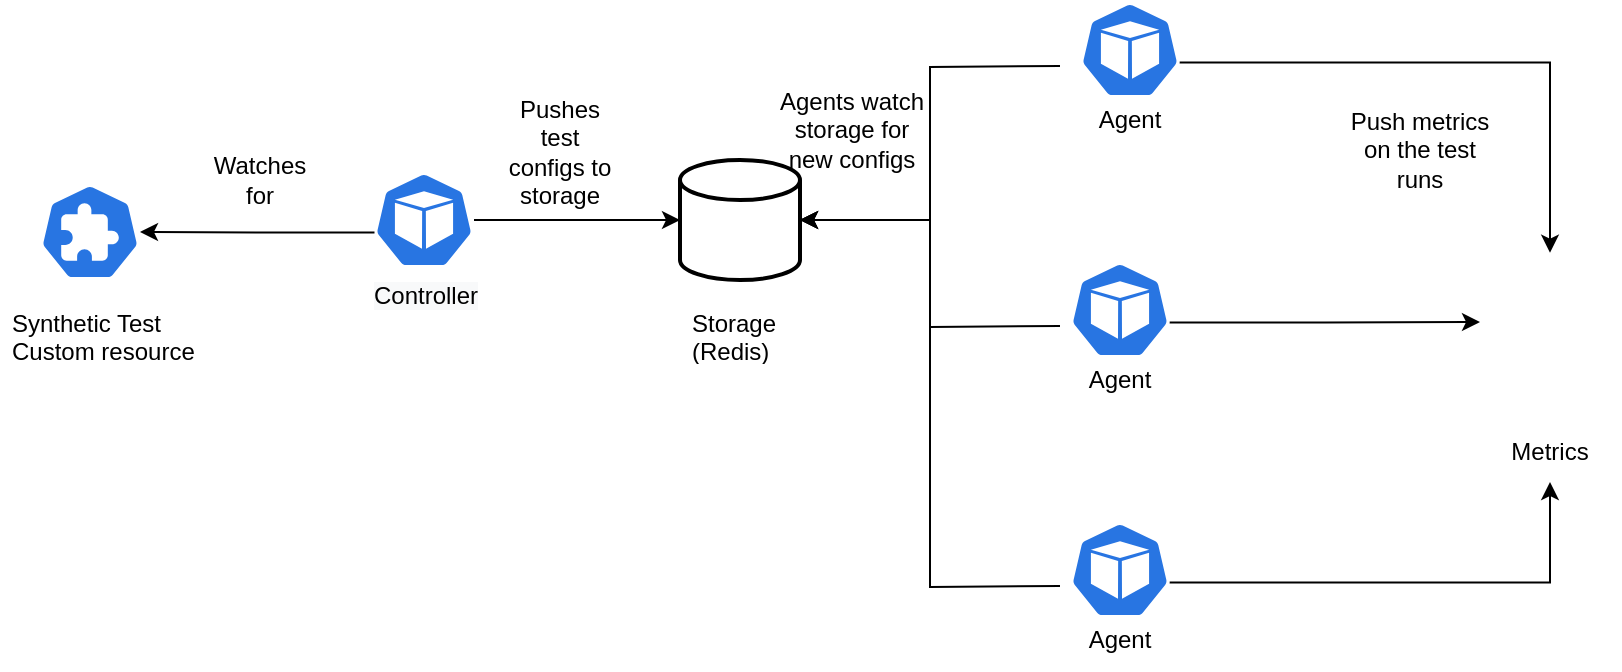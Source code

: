 <mxfile version="20.2.3" type="device"><diagram id="6cSx0CoZQmxpaEUViQV-" name="Page-1"><mxGraphModel dx="1527" dy="908" grid="1" gridSize="10" guides="1" tooltips="1" connect="1" arrows="1" fold="1" page="1" pageScale="1" pageWidth="3300" pageHeight="2339" math="0" shadow="0"><root><mxCell id="0"/><mxCell id="1" parent="0"/><mxCell id="lJSXt8AueImcSWqcoCBB-5" value="" style="sketch=0;html=1;dashed=0;whitespace=wrap;fillColor=#2875E2;strokeColor=#ffffff;points=[[0.005,0.63,0],[0.1,0.2,0],[0.9,0.2,0],[0.5,0,0],[0.995,0.63,0],[0.72,0.99,0],[0.5,1,0],[0.28,0.99,0]];shape=mxgraph.kubernetes.icon;prIcon=crd" parent="1" vertex="1"><mxGeometry x="70" y="261" width="50" height="48" as="geometry"/></mxCell><mxCell id="lJSXt8AueImcSWqcoCBB-34" value="" style="group" parent="1" vertex="1" connectable="0"><mxGeometry x="235" y="255" width="52" height="78" as="geometry"/></mxCell><mxCell id="lJSXt8AueImcSWqcoCBB-31" value="&lt;span style=&quot;color: rgb(0, 0, 0); font-family: Helvetica; font-size: 12px; font-style: normal; font-variant-ligatures: normal; font-variant-caps: normal; font-weight: 400; letter-spacing: normal; orphans: 2; text-align: center; text-indent: 0px; text-transform: none; widows: 2; word-spacing: 0px; -webkit-text-stroke-width: 0px; background-color: rgb(248, 249, 250); text-decoration-thickness: initial; text-decoration-style: initial; text-decoration-color: initial; float: none; display: inline !important;&quot;&gt;Controller&lt;/span&gt;" style="text;whiteSpace=wrap;html=1;" parent="lJSXt8AueImcSWqcoCBB-34" vertex="1"><mxGeometry y="48" width="40" height="30" as="geometry"/></mxCell><mxCell id="lJSXt8AueImcSWqcoCBB-32" value="" style="sketch=0;html=1;dashed=0;whitespace=wrap;fillColor=#2875E2;strokeColor=#ffffff;points=[[0.005,0.63,0],[0.1,0.2,0],[0.9,0.2,0],[0.5,0,0],[0.995,0.63,0],[0.72,0.99,0],[0.5,1,0],[0.28,0.99,0]];shape=mxgraph.kubernetes.icon;prIcon=pod" parent="lJSXt8AueImcSWqcoCBB-34" vertex="1"><mxGeometry x="2" width="50" height="48" as="geometry"/></mxCell><mxCell id="lJSXt8AueImcSWqcoCBB-35" value="" style="strokeWidth=2;html=1;shape=mxgraph.flowchart.database;whiteSpace=wrap;" parent="1" vertex="1"><mxGeometry x="390" y="249" width="60" height="60" as="geometry"/></mxCell><mxCell id="lJSXt8AueImcSWqcoCBB-36" value="Storage &#10;(Redis)" style="text;strokeColor=none;fillColor=none;spacingLeft=4;spacingRight=4;overflow=hidden;rotatable=0;points=[[0,0.5],[1,0.5]];portConstraint=eastwest;fontSize=12;" parent="1" vertex="1"><mxGeometry x="390" y="317" width="60" height="30" as="geometry"/></mxCell><mxCell id="lJSXt8AueImcSWqcoCBB-38" style="edgeStyle=orthogonalEdgeStyle;rounded=0;orthogonalLoop=1;jettySize=auto;html=1;" parent="1" source="lJSXt8AueImcSWqcoCBB-32" target="lJSXt8AueImcSWqcoCBB-35" edge="1"><mxGeometry relative="1" as="geometry"/></mxCell><mxCell id="lJSXt8AueImcSWqcoCBB-40" style="edgeStyle=orthogonalEdgeStyle;rounded=0;orthogonalLoop=1;jettySize=auto;html=1;entryX=1;entryY=0.5;entryDx=0;entryDy=0;entryPerimeter=0;" parent="1" target="lJSXt8AueImcSWqcoCBB-35" edge="1"><mxGeometry relative="1" as="geometry"><mxPoint x="510" y="300" as="targetPoint"/><mxPoint x="580" y="332" as="sourcePoint"/></mxGeometry></mxCell><mxCell id="lJSXt8AueImcSWqcoCBB-41" style="edgeStyle=orthogonalEdgeStyle;rounded=0;orthogonalLoop=1;jettySize=auto;html=1;entryX=1;entryY=0.5;entryDx=0;entryDy=0;entryPerimeter=0;" parent="1" target="lJSXt8AueImcSWqcoCBB-35" edge="1"><mxGeometry relative="1" as="geometry"><mxPoint x="580" y="202" as="sourcePoint"/></mxGeometry></mxCell><mxCell id="lJSXt8AueImcSWqcoCBB-43" style="edgeStyle=orthogonalEdgeStyle;rounded=0;orthogonalLoop=1;jettySize=auto;html=1;entryX=1;entryY=0.5;entryDx=0;entryDy=0;entryPerimeter=0;" parent="1" target="lJSXt8AueImcSWqcoCBB-35" edge="1"><mxGeometry relative="1" as="geometry"><mxPoint x="580" y="462" as="sourcePoint"/></mxGeometry></mxCell><mxCell id="lJSXt8AueImcSWqcoCBB-44" value="Synthetic Test &#10;Custom resource" style="text;strokeColor=none;fillColor=none;spacingLeft=4;spacingRight=4;overflow=hidden;rotatable=0;points=[[0,0.5],[1,0.5]];portConstraint=eastwest;fontSize=12;" parent="1" vertex="1"><mxGeometry x="50" y="317" width="120" height="30" as="geometry"/></mxCell><mxCell id="lJSXt8AueImcSWqcoCBB-37" style="edgeStyle=orthogonalEdgeStyle;rounded=0;orthogonalLoop=1;jettySize=auto;html=1;exitX=0.005;exitY=0.63;exitDx=0;exitDy=0;exitPerimeter=0;" parent="1" source="lJSXt8AueImcSWqcoCBB-32" target="lJSXt8AueImcSWqcoCBB-5" edge="1"><mxGeometry relative="1" as="geometry"/></mxCell><mxCell id="lJSXt8AueImcSWqcoCBB-45" value="Watches for" style="text;html=1;strokeColor=none;fillColor=none;align=center;verticalAlign=middle;whiteSpace=wrap;rounded=0;" parent="1" vertex="1"><mxGeometry x="150" y="244" width="60" height="30" as="geometry"/></mxCell><mxCell id="lJSXt8AueImcSWqcoCBB-46" value="Pushes test configs to storage" style="text;html=1;strokeColor=none;fillColor=none;align=center;verticalAlign=middle;whiteSpace=wrap;rounded=0;" parent="1" vertex="1"><mxGeometry x="300" y="230" width="60" height="30" as="geometry"/></mxCell><mxCell id="lJSXt8AueImcSWqcoCBB-47" value="Agents watch storage for new configs" style="text;html=1;strokeColor=none;fillColor=none;align=center;verticalAlign=middle;whiteSpace=wrap;rounded=0;" parent="1" vertex="1"><mxGeometry x="436" y="204" width="80" height="60" as="geometry"/></mxCell><mxCell id="YjcxN0EaKPI-2ZkHDJ_A-4" style="edgeStyle=orthogonalEdgeStyle;rounded=0;orthogonalLoop=1;jettySize=auto;html=1;entryX=0.5;entryY=0;entryDx=0;entryDy=0;exitX=0.995;exitY=0.63;exitDx=0;exitDy=0;exitPerimeter=0;" edge="1" parent="1" source="YjcxN0EaKPI-2ZkHDJ_A-9" target="YjcxN0EaKPI-2ZkHDJ_A-2"><mxGeometry relative="1" as="geometry"><mxPoint x="700" y="202" as="sourcePoint"/></mxGeometry></mxCell><mxCell id="YjcxN0EaKPI-2ZkHDJ_A-5" style="edgeStyle=orthogonalEdgeStyle;rounded=0;orthogonalLoop=1;jettySize=auto;html=1;entryX=0;entryY=0.5;entryDx=0;entryDy=0;exitX=0.995;exitY=0.63;exitDx=0;exitDy=0;exitPerimeter=0;" edge="1" parent="1" source="YjcxN0EaKPI-2ZkHDJ_A-12" target="YjcxN0EaKPI-2ZkHDJ_A-2"><mxGeometry relative="1" as="geometry"><mxPoint x="705" y="329.059" as="sourcePoint"/></mxGeometry></mxCell><mxCell id="YjcxN0EaKPI-2ZkHDJ_A-6" style="edgeStyle=orthogonalEdgeStyle;rounded=0;orthogonalLoop=1;jettySize=auto;html=1;entryX=0.5;entryY=1;entryDx=0;entryDy=0;exitX=0.995;exitY=0.63;exitDx=0;exitDy=0;exitPerimeter=0;" edge="1" parent="1" source="YjcxN0EaKPI-2ZkHDJ_A-15" target="YjcxN0EaKPI-2ZkHDJ_A-3"><mxGeometry relative="1" as="geometry"><mxPoint x="705" y="459.059" as="sourcePoint"/></mxGeometry></mxCell><mxCell id="YjcxN0EaKPI-2ZkHDJ_A-7" value="Push metrics on the test runs" style="text;html=1;strokeColor=none;fillColor=none;align=center;verticalAlign=middle;whiteSpace=wrap;rounded=0;" vertex="1" parent="1"><mxGeometry x="720" y="214" width="80" height="60" as="geometry"/></mxCell><mxCell id="YjcxN0EaKPI-2ZkHDJ_A-10" value="" style="group" vertex="1" connectable="0" parent="1"><mxGeometry x="585" y="170" width="60" height="74" as="geometry"/></mxCell><mxCell id="YjcxN0EaKPI-2ZkHDJ_A-9" value="" style="sketch=0;html=1;dashed=0;whitespace=wrap;fillColor=#2875E2;strokeColor=#ffffff;points=[[0.005,0.63,0],[0.1,0.2,0],[0.9,0.2,0],[0.5,0,0],[0.995,0.63,0],[0.72,0.99,0],[0.5,1,0],[0.28,0.99,0]];shape=mxgraph.kubernetes.icon;prIcon=pod" vertex="1" parent="YjcxN0EaKPI-2ZkHDJ_A-10"><mxGeometry x="5" width="50" height="48" as="geometry"/></mxCell><mxCell id="lJSXt8AueImcSWqcoCBB-9" value="Agent" style="text;html=1;strokeColor=none;fillColor=none;align=center;verticalAlign=middle;whiteSpace=wrap;rounded=0;" parent="YjcxN0EaKPI-2ZkHDJ_A-10" vertex="1"><mxGeometry y="44" width="60" height="30" as="geometry"/></mxCell><mxCell id="YjcxN0EaKPI-2ZkHDJ_A-11" value="" style="group" vertex="1" connectable="0" parent="1"><mxGeometry x="580" y="300" width="60" height="74" as="geometry"/></mxCell><mxCell id="YjcxN0EaKPI-2ZkHDJ_A-12" value="" style="sketch=0;html=1;dashed=0;whitespace=wrap;fillColor=#2875E2;strokeColor=#ffffff;points=[[0.005,0.63,0],[0.1,0.2,0],[0.9,0.2,0],[0.5,0,0],[0.995,0.63,0],[0.72,0.99,0],[0.5,1,0],[0.28,0.99,0]];shape=mxgraph.kubernetes.icon;prIcon=pod" vertex="1" parent="YjcxN0EaKPI-2ZkHDJ_A-11"><mxGeometry x="5" width="50" height="48" as="geometry"/></mxCell><mxCell id="YjcxN0EaKPI-2ZkHDJ_A-13" value="Agent" style="text;html=1;strokeColor=none;fillColor=none;align=center;verticalAlign=middle;whiteSpace=wrap;rounded=0;" vertex="1" parent="YjcxN0EaKPI-2ZkHDJ_A-11"><mxGeometry y="44" width="60" height="30" as="geometry"/></mxCell><mxCell id="YjcxN0EaKPI-2ZkHDJ_A-14" value="" style="group" vertex="1" connectable="0" parent="1"><mxGeometry x="580" y="430" width="60" height="74" as="geometry"/></mxCell><mxCell id="YjcxN0EaKPI-2ZkHDJ_A-15" value="" style="sketch=0;html=1;dashed=0;whitespace=wrap;fillColor=#2875E2;strokeColor=#ffffff;points=[[0.005,0.63,0],[0.1,0.2,0],[0.9,0.2,0],[0.5,0,0],[0.995,0.63,0],[0.72,0.99,0],[0.5,1,0],[0.28,0.99,0]];shape=mxgraph.kubernetes.icon;prIcon=pod" vertex="1" parent="YjcxN0EaKPI-2ZkHDJ_A-14"><mxGeometry x="5" width="50" height="48" as="geometry"/></mxCell><mxCell id="YjcxN0EaKPI-2ZkHDJ_A-16" value="Agent" style="text;html=1;strokeColor=none;fillColor=none;align=center;verticalAlign=middle;whiteSpace=wrap;rounded=0;" vertex="1" parent="YjcxN0EaKPI-2ZkHDJ_A-14"><mxGeometry y="44" width="60" height="30" as="geometry"/></mxCell><mxCell id="YjcxN0EaKPI-2ZkHDJ_A-18" value="" style="group" vertex="1" connectable="0" parent="1"><mxGeometry x="790" y="295.34" width="70" height="114.66" as="geometry"/></mxCell><mxCell id="YjcxN0EaKPI-2ZkHDJ_A-2" value="" style="shape=image;verticalLabelPosition=bottom;labelBackgroundColor=default;verticalAlign=top;aspect=fixed;imageAspect=0;image=https://upload.wikimedia.org/wikipedia/commons/thumb/3/38/Prometheus_software_logo.svg/2066px-Prometheus_software_logo.svg.png;" vertex="1" parent="YjcxN0EaKPI-2ZkHDJ_A-18"><mxGeometry width="70" height="69.33" as="geometry"/></mxCell><mxCell id="YjcxN0EaKPI-2ZkHDJ_A-3" value="Metrics" style="text;html=1;strokeColor=none;fillColor=none;align=center;verticalAlign=middle;whiteSpace=wrap;rounded=0;" vertex="1" parent="YjcxN0EaKPI-2ZkHDJ_A-18"><mxGeometry x="5" y="84.66" width="60" height="30" as="geometry"/></mxCell></root></mxGraphModel></diagram></mxfile>
